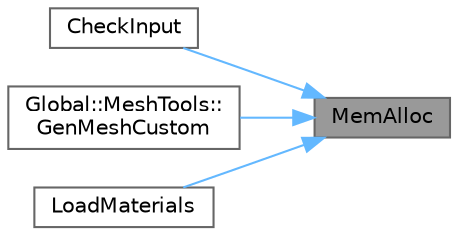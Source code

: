 digraph "MemAlloc"
{
 // LATEX_PDF_SIZE
  bgcolor="transparent";
  edge [fontname=Helvetica,fontsize=10,labelfontname=Helvetica,labelfontsize=10];
  node [fontname=Helvetica,fontsize=10,shape=box,height=0.2,width=0.4];
  rankdir="RL";
  Node1 [id="Node000001",label="MemAlloc",height=0.2,width=0.4,color="gray40", fillcolor="grey60", style="filled", fontcolor="black",tooltip=" "];
  Node1 -> Node2 [id="edge4_Node000001_Node000002",dir="back",color="steelblue1",style="solid",tooltip=" "];
  Node2 [id="Node000002",label="CheckInput",height=0.2,width=0.4,color="grey40", fillcolor="white", style="filled",URL="$_classes_2_player_2_player_8cpp.html#a5eb54a9945ea59e33400b413b6b6a8e8",tooltip=" "];
  Node1 -> Node3 [id="edge5_Node000001_Node000003",dir="back",color="steelblue1",style="solid",tooltip=" "];
  Node3 [id="Node000003",label="Global::MeshTools::\lGenMeshCustom",height=0.2,width=0.4,color="grey40", fillcolor="white", style="filled",URL="$class_global_1_1_mesh_tools.html#aa7a0a8dd6d86c8d2fa42093626d6fb09",tooltip=" "];
  Node1 -> Node4 [id="edge6_Node000001_Node000004",dir="back",color="steelblue1",style="solid",tooltip=" "];
  Node4 [id="Node000004",label="LoadMaterials",height=0.2,width=0.4,color="grey40", fillcolor="white", style="filled",URL="$_classes_2lib_2rmodels_8c.html#ad0ba493e3529b5f05715ddcb4d8e068d",tooltip=" "];
}

